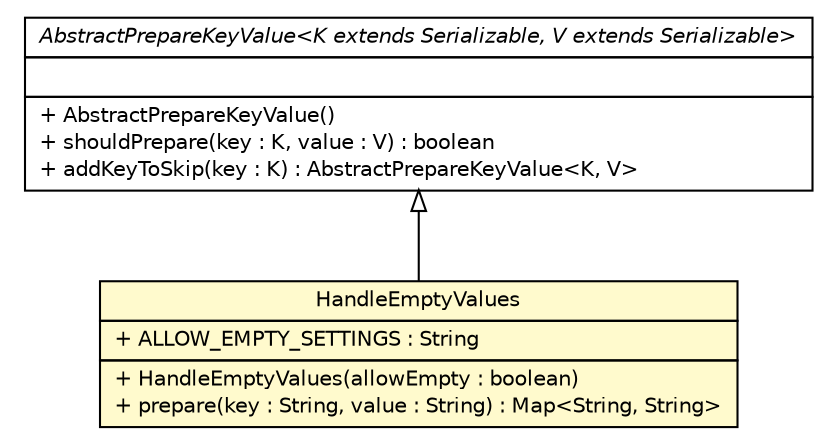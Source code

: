 #!/usr/local/bin/dot
#
# Class diagram 
# Generated by UMLGraph version R5_6 (http://www.umlgraph.org/)
#

digraph G {
	edge [fontname="Helvetica",fontsize=10,labelfontname="Helvetica",labelfontsize=10];
	node [fontname="Helvetica",fontsize=10,shape=plaintext];
	nodesep=0.25;
	ranksep=0.5;
	// com.vectorprint.configuration.observing.HandleEmptyValues
	c1979 [label=<<table title="com.vectorprint.configuration.observing.HandleEmptyValues" border="0" cellborder="1" cellspacing="0" cellpadding="2" port="p" bgcolor="lemonChiffon" href="./HandleEmptyValues.html">
		<tr><td><table border="0" cellspacing="0" cellpadding="1">
<tr><td align="center" balign="center"> HandleEmptyValues </td></tr>
		</table></td></tr>
		<tr><td><table border="0" cellspacing="0" cellpadding="1">
<tr><td align="left" balign="left"> + ALLOW_EMPTY_SETTINGS : String </td></tr>
		</table></td></tr>
		<tr><td><table border="0" cellspacing="0" cellpadding="1">
<tr><td align="left" balign="left"> + HandleEmptyValues(allowEmpty : boolean) </td></tr>
<tr><td align="left" balign="left"> + prepare(key : String, value : String) : Map&lt;String, String&gt; </td></tr>
		</table></td></tr>
		</table>>, URL="./HandleEmptyValues.html", fontname="Helvetica", fontcolor="black", fontsize=10.0];
	// com.vectorprint.configuration.observing.AbstractPrepareKeyValue<K extends java.io.Serializable, V extends java.io.Serializable>
	c1981 [label=<<table title="com.vectorprint.configuration.observing.AbstractPrepareKeyValue" border="0" cellborder="1" cellspacing="0" cellpadding="2" port="p" href="./AbstractPrepareKeyValue.html">
		<tr><td><table border="0" cellspacing="0" cellpadding="1">
<tr><td align="center" balign="center"><font face="Helvetica-Oblique"> AbstractPrepareKeyValue&lt;K extends Serializable, V extends Serializable&gt; </font></td></tr>
		</table></td></tr>
		<tr><td><table border="0" cellspacing="0" cellpadding="1">
<tr><td align="left" balign="left">  </td></tr>
		</table></td></tr>
		<tr><td><table border="0" cellspacing="0" cellpadding="1">
<tr><td align="left" balign="left"> + AbstractPrepareKeyValue() </td></tr>
<tr><td align="left" balign="left"> + shouldPrepare(key : K, value : V) : boolean </td></tr>
<tr><td align="left" balign="left"> + addKeyToSkip(key : K) : AbstractPrepareKeyValue&lt;K, V&gt; </td></tr>
		</table></td></tr>
		</table>>, URL="./AbstractPrepareKeyValue.html", fontname="Helvetica", fontcolor="black", fontsize=10.0];
	//com.vectorprint.configuration.observing.HandleEmptyValues extends com.vectorprint.configuration.observing.AbstractPrepareKeyValue<java.lang.String, java.lang.String>
	c1981:p -> c1979:p [dir=back,arrowtail=empty];
}

